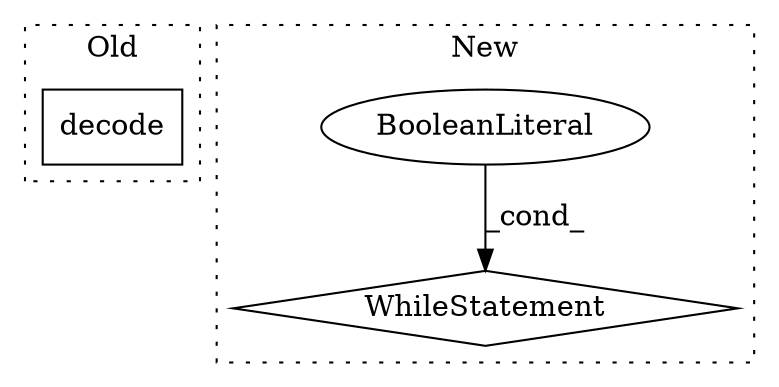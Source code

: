 digraph G {
subgraph cluster0 {
1 [label="decode" a="32" s="1121" l="8" shape="box"];
label = "Old";
style="dotted";
}
subgraph cluster1 {
2 [label="WhileStatement" a="61" s="3071,3082" l="7,2" shape="diamond"];
3 [label="BooleanLiteral" a="9" s="3078" l="4" shape="ellipse"];
label = "New";
style="dotted";
}
3 -> 2 [label="_cond_"];
}